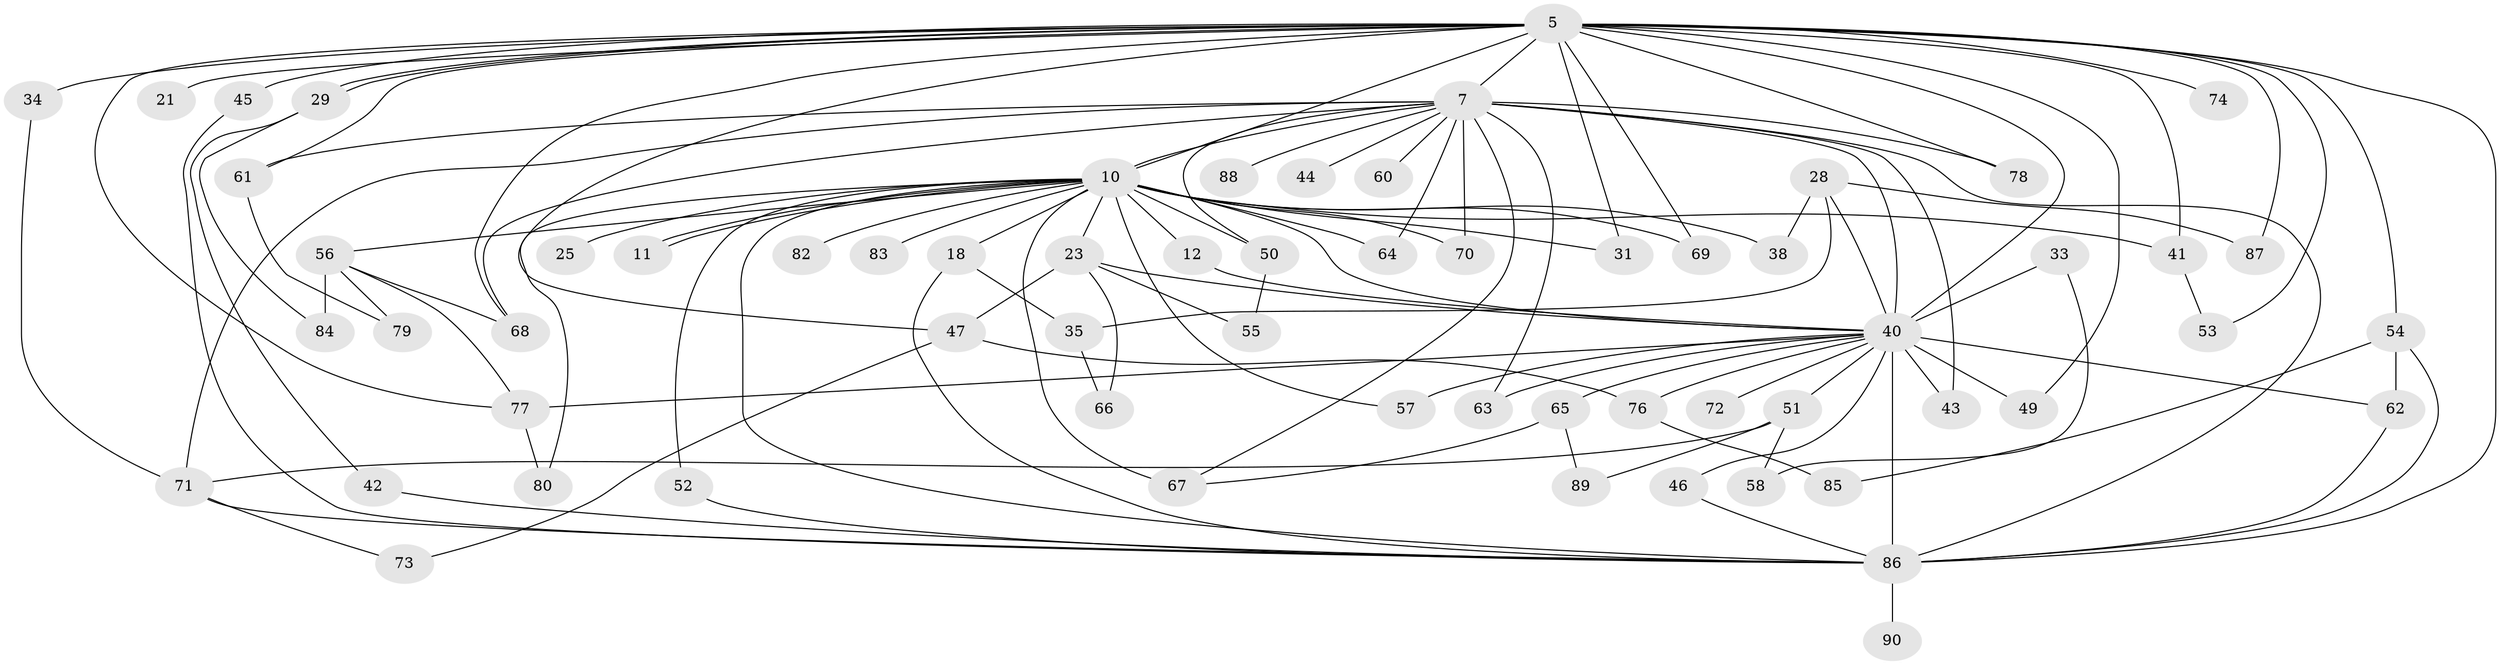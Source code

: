 // original degree distribution, {21: 0.011111111111111112, 20: 0.011111111111111112, 15: 0.011111111111111112, 18: 0.011111111111111112, 22: 0.011111111111111112, 17: 0.011111111111111112, 19: 0.011111111111111112, 26: 0.011111111111111112, 14: 0.011111111111111112, 24: 0.011111111111111112, 2: 0.5333333333333333, 4: 0.12222222222222222, 6: 0.011111111111111112, 3: 0.17777777777777778, 5: 0.044444444444444446}
// Generated by graph-tools (version 1.1) at 2025/46/03/04/25 21:46:22]
// undirected, 63 vertices, 116 edges
graph export_dot {
graph [start="1"]
  node [color=gray90,style=filled];
  5 [super="+4"];
  7 [super="+2"];
  10 [super="+8"];
  11;
  12;
  18;
  21;
  23;
  25;
  28;
  29;
  31;
  33;
  34;
  35;
  38;
  40 [super="+15+6"];
  41 [super="+32"];
  42;
  43;
  44;
  45 [super="+17"];
  46;
  47;
  49;
  50;
  51 [super="+48"];
  52;
  53;
  54 [super="+37"];
  55;
  56 [super="+39"];
  57;
  58;
  60;
  61;
  62 [super="+14"];
  63;
  64;
  65;
  66;
  67 [super="+30"];
  68 [super="+26"];
  69;
  70;
  71 [super="+59+36"];
  72;
  73;
  74;
  76;
  77 [super="+75"];
  78;
  79;
  80;
  82 [super="+81"];
  83;
  84;
  85;
  86 [super="+19+9"];
  87;
  88;
  89;
  90;
  5 -- 7 [weight=4];
  5 -- 10 [weight=4];
  5 -- 21 [weight=2];
  5 -- 29;
  5 -- 29;
  5 -- 34;
  5 -- 47;
  5 -- 49;
  5 -- 53;
  5 -- 61;
  5 -- 74 [weight=2];
  5 -- 78;
  5 -- 69;
  5 -- 87;
  5 -- 31;
  5 -- 45 [weight=2];
  5 -- 54 [weight=2];
  5 -- 41;
  5 -- 40 [weight=4];
  5 -- 86 [weight=4];
  5 -- 77;
  5 -- 68;
  7 -- 10 [weight=4];
  7 -- 44 [weight=2];
  7 -- 60 [weight=2];
  7 -- 61;
  7 -- 70;
  7 -- 71 [weight=5];
  7 -- 78;
  7 -- 64;
  7 -- 88;
  7 -- 43;
  7 -- 50;
  7 -- 63;
  7 -- 67;
  7 -- 40 [weight=5];
  7 -- 86 [weight=4];
  7 -- 68;
  10 -- 11;
  10 -- 11;
  10 -- 12;
  10 -- 25 [weight=2];
  10 -- 41 [weight=3];
  10 -- 52;
  10 -- 56 [weight=3];
  10 -- 67 [weight=2];
  10 -- 80;
  10 -- 82 [weight=3];
  10 -- 64;
  10 -- 69;
  10 -- 70;
  10 -- 18;
  10 -- 83;
  10 -- 23;
  10 -- 31;
  10 -- 38;
  10 -- 50;
  10 -- 57;
  10 -- 40 [weight=5];
  10 -- 86 [weight=5];
  12 -- 40;
  18 -- 35;
  18 -- 86;
  23 -- 47;
  23 -- 55;
  23 -- 66;
  23 -- 40;
  28 -- 35;
  28 -- 38;
  28 -- 87;
  28 -- 40;
  29 -- 42;
  29 -- 84;
  33 -- 58;
  33 -- 40 [weight=2];
  34 -- 71;
  35 -- 66;
  40 -- 49;
  40 -- 65;
  40 -- 72;
  40 -- 76;
  40 -- 77 [weight=2];
  40 -- 43;
  40 -- 46;
  40 -- 51;
  40 -- 57;
  40 -- 62;
  40 -- 63;
  40 -- 86 [weight=5];
  41 -- 53;
  42 -- 86;
  45 -- 86;
  46 -- 86;
  47 -- 73;
  47 -- 76;
  50 -- 55;
  51 -- 58;
  51 -- 89;
  51 -- 71 [weight=2];
  52 -- 86;
  54 -- 86;
  54 -- 85;
  54 -- 62;
  56 -- 84;
  56 -- 68;
  56 -- 79;
  56 -- 77;
  61 -- 79;
  62 -- 86;
  65 -- 89;
  65 -- 67;
  71 -- 73;
  71 -- 86;
  76 -- 85;
  77 -- 80;
  86 -- 90 [weight=2];
}
